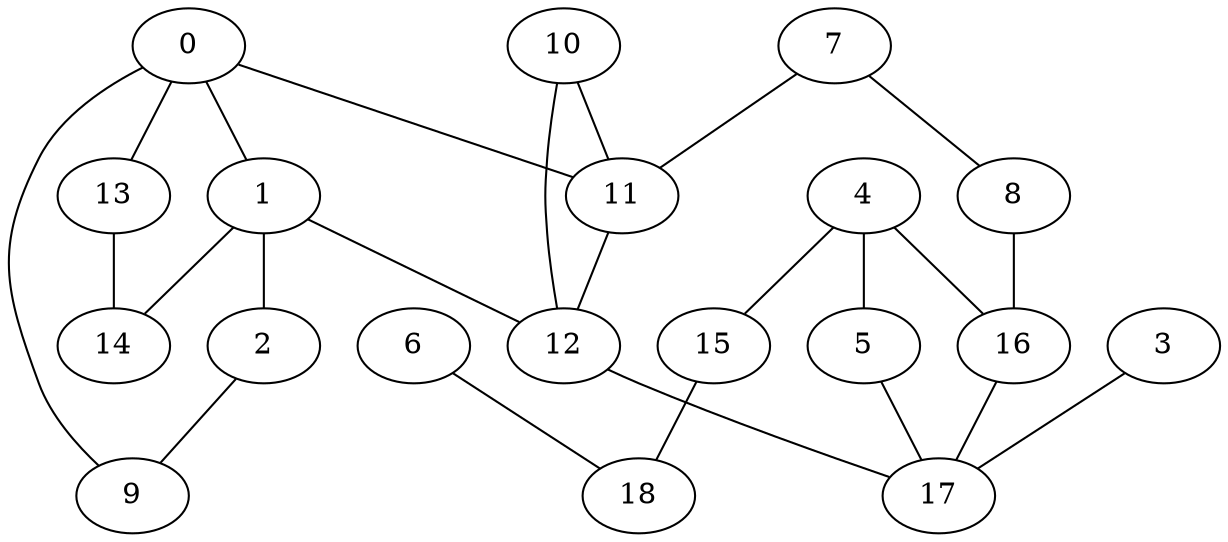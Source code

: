 strict graph "()" {
0 [Country=Australia, Internal=1, Latitude="-34.93333", Longitude="138.6"];
1 [Country=Australia, Internal=1, Latitude="-34.93333", Longitude="138.6"];
2 [Country=Australia, Internal=1, Latitude="-23.7", Longitude="133.88333"];
3 [Country=Australia, Internal=1, Latitude="-30.51667", Longitude="151.65"];
4 [Country=Australia, Internal=1, Latitude="-27.46794", Longitude="153.02809"];
5 [Country=Australia, Internal=1, Latitude="-27.46794", Longitude="153.02809"];
6 [Country=Australia, Internal=1, Latitude="-16.91667", Longitude="145.76667"];
7 [Country=Australia, Internal=1, Latitude="-35.28346", Longitude="149.12807"];
8 [Country=Australia, Internal=1, Latitude="-35.28346", Longitude="149.12807"];
9 [Country=Australia, Internal=1, Latitude="-12.46113", Longitude="130.84185"];
10 [Country=Australia, Internal=1, Latitude="-42.87936", Longitude="147.32941"];
11 [Country=Australia, Internal=1, Latitude="-37.814", Longitude="144.96332"];
12 [Country=Australia, Internal=1, Latitude="-37.814", Longitude="144.96332"];
13 [Country=Australia, Internal=1, Latitude="-31.93333", Longitude="115.83333"];
14 [Country=Australia, Internal=1, Latitude="-31.93333", Longitude="115.83333"];
15 [Country=Australia, Internal=1, Latitude="-23.38333", Longitude="150.5"];
16 [Country=Australia, Internal=1, Latitude="-33.86785", Longitude="151.20732"];
17 [Country=Australia, Internal=1, Latitude="-33.86785", Longitude="151.20732"];
18 [Country=Australia, Internal=1, Latitude="-19.25", Longitude="146.8"];
0 -- 9  [LinkLabel="< 155 Mbps"];
0 -- 11  [LinkLabel="< 10 Gbps"];
0 -- 13  [LinkLabel="< 10 Gbps"];
0 -- 1  [id=e3];
1 -- 2  [LinkLabel="< 155 Mbps"];
1 -- 12  [LinkLabel="< 2.5 Gbps"];
1 -- 14  [LinkLabel="< 2.5 Gbps"];
2 -- 9  [LinkLabel="< 155 Mbps"];
3 -- 17  [LinkLabel="< 1 Gbps"];
4 -- 16  [LinkLabel="< 10 Gbps"];
4 -- 5  [LinkLabel="< 10Gbps"];
4 -- 15  [LinkLabel="< 2.5 Gbps"];
5 -- 17  [LinkLabel="< 10 Gbps"];
6 -- 18  [LinkLabel="< 2.5 Gbps"];
7 -- 8  [LinkLabel="< 10 Gbps"];
7 -- 11  [LinkLabel="< 10 Gbps"];
8 -- 16  [LinkLabel="< 10 Gbps"];
10 -- 11  [LinkLabel="< 155 Mbps"];
10 -- 12  [LinkLabel="< 155 Mbps"];
11 -- 12  [LinkLabel="< 10 Gbps"];
12 -- 17  [LinkLabel="< 10 Gbps"];
13 -- 14  [id=e0];
15 -- 18  [LinkLabel="< 2.5 Gbps"];
16 -- 17  [LinkLabel="< 10 Gbps"];
}
